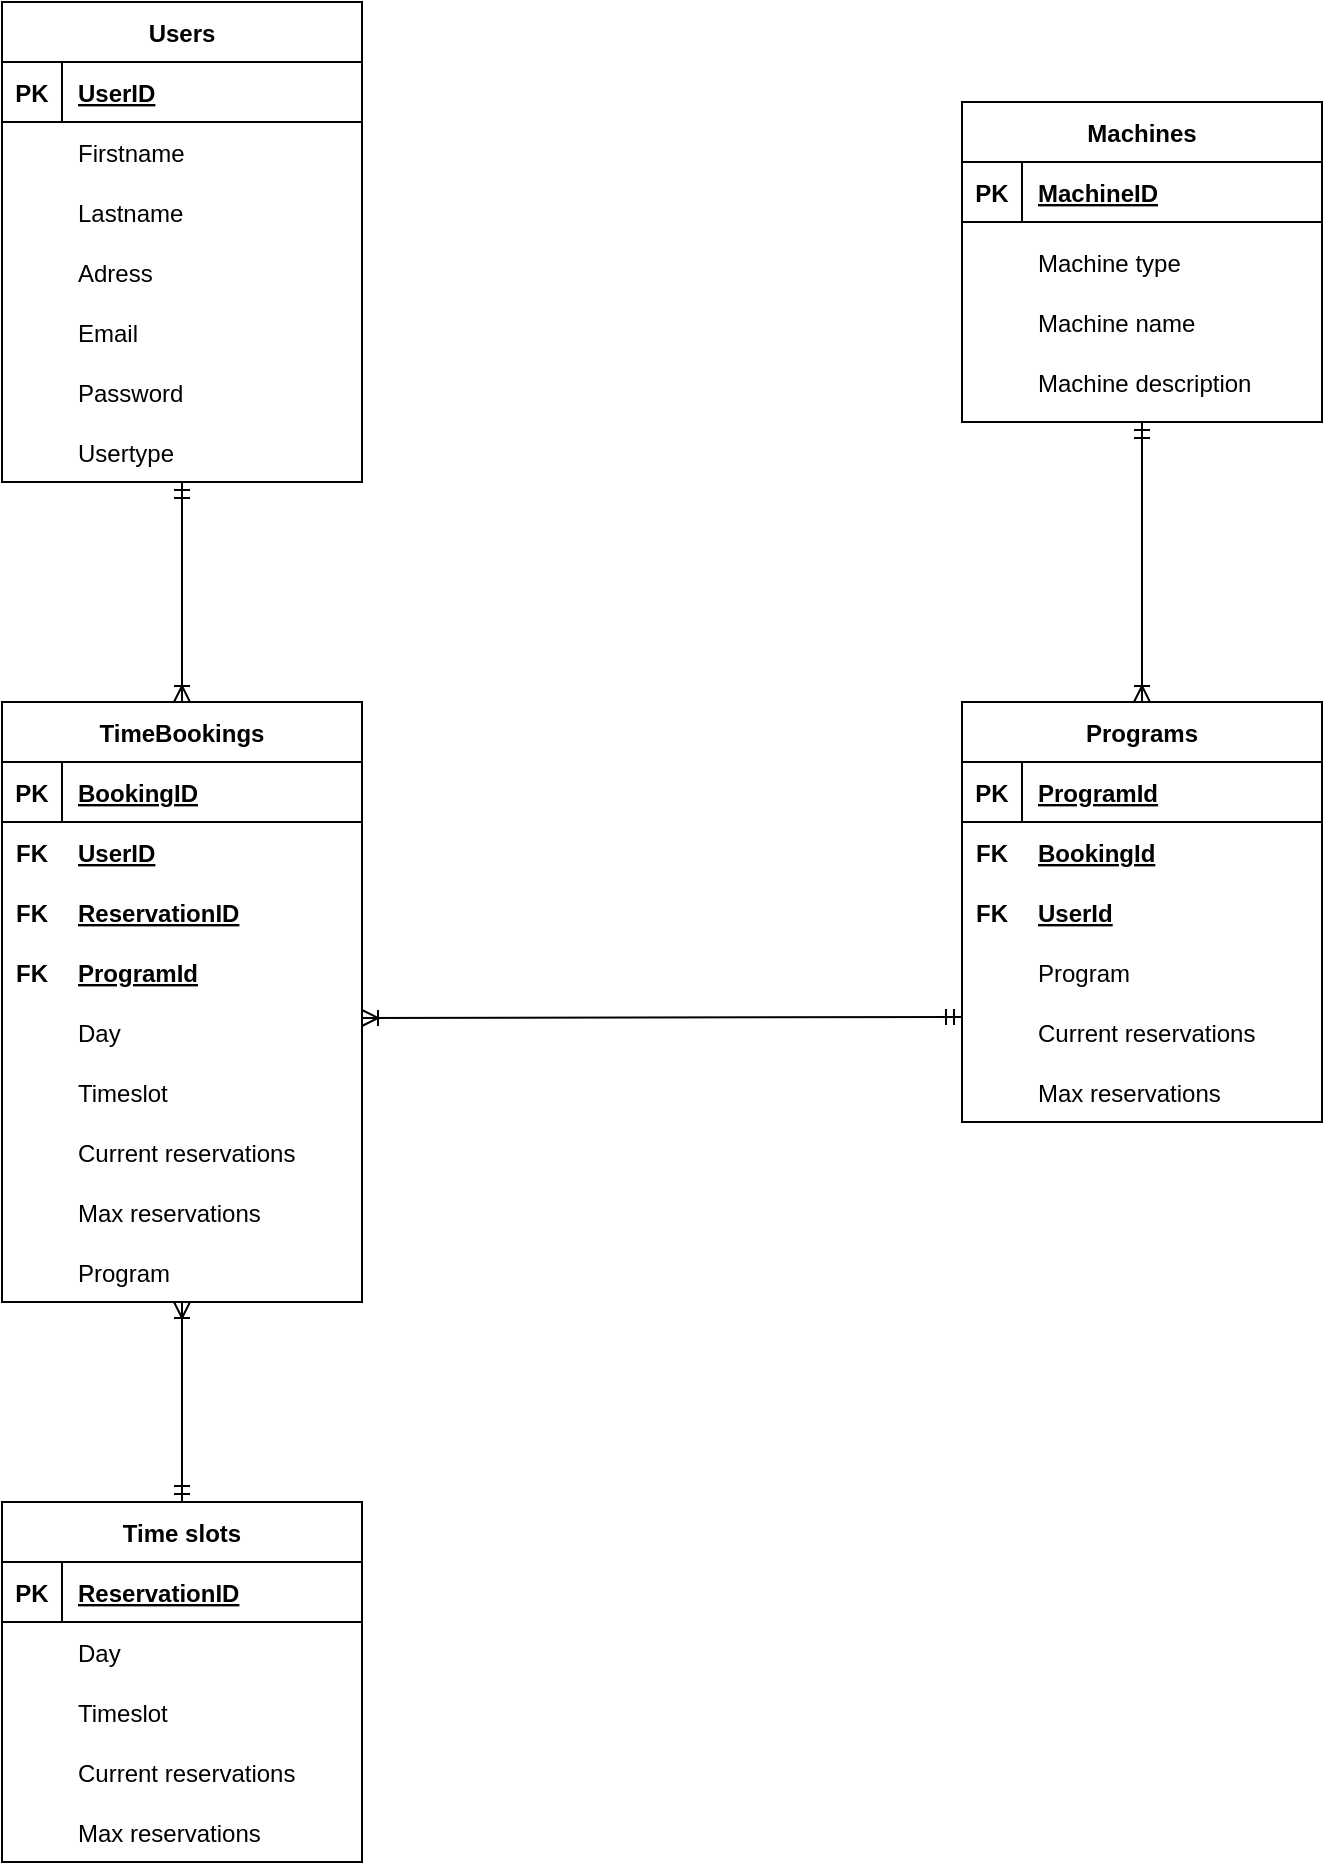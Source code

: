 <mxfile version="17.4.5" type="device"><diagram id="R2lEEEUBdFMjLlhIrx00" name="Page-1"><mxGraphModel dx="2076" dy="1038" grid="0" gridSize="10" guides="1" tooltips="1" connect="1" arrows="1" fold="1" page="1" pageScale="1" pageWidth="850" pageHeight="1100" math="0" shadow="0" extFonts="Permanent Marker^https://fonts.googleapis.com/css?family=Permanent+Marker"><root><mxCell id="0"/><mxCell id="1" parent="0"/><mxCell id="HYd5FJW_tqJQWdOo6euK-1" value="Users" style="shape=table;startSize=30;container=1;collapsible=1;childLayout=tableLayout;fixedRows=1;rowLines=0;fontStyle=1;align=center;resizeLast=1;" parent="1" vertex="1"><mxGeometry x="120" y="50" width="180" height="240" as="geometry"/></mxCell><mxCell id="HYd5FJW_tqJQWdOo6euK-2" value="" style="shape=tableRow;horizontal=0;startSize=0;swimlaneHead=0;swimlaneBody=0;fillColor=none;collapsible=0;dropTarget=0;points=[[0,0.5],[1,0.5]];portConstraint=eastwest;top=0;left=0;right=0;bottom=1;" parent="HYd5FJW_tqJQWdOo6euK-1" vertex="1"><mxGeometry y="30" width="180" height="30" as="geometry"/></mxCell><mxCell id="HYd5FJW_tqJQWdOo6euK-3" value="PK" style="shape=partialRectangle;connectable=0;fillColor=none;top=0;left=0;bottom=0;right=0;fontStyle=1;overflow=hidden;" parent="HYd5FJW_tqJQWdOo6euK-2" vertex="1"><mxGeometry width="30" height="30" as="geometry"><mxRectangle width="30" height="30" as="alternateBounds"/></mxGeometry></mxCell><mxCell id="HYd5FJW_tqJQWdOo6euK-4" value="UserID" style="shape=partialRectangle;connectable=0;fillColor=none;top=0;left=0;bottom=0;right=0;align=left;spacingLeft=6;fontStyle=5;overflow=hidden;" parent="HYd5FJW_tqJQWdOo6euK-2" vertex="1"><mxGeometry x="30" width="150" height="30" as="geometry"><mxRectangle width="150" height="30" as="alternateBounds"/></mxGeometry></mxCell><mxCell id="HYd5FJW_tqJQWdOo6euK-40" value="TimeBookings" style="shape=table;startSize=30;container=1;collapsible=1;childLayout=tableLayout;fixedRows=1;rowLines=0;fontStyle=1;align=center;resizeLast=1;" parent="1" vertex="1"><mxGeometry x="120" y="400" width="180" height="300" as="geometry"/></mxCell><mxCell id="HYd5FJW_tqJQWdOo6euK-41" value="" style="shape=tableRow;horizontal=0;startSize=0;swimlaneHead=0;swimlaneBody=0;fillColor=none;collapsible=0;dropTarget=0;points=[[0,0.5],[1,0.5]];portConstraint=eastwest;top=0;left=0;right=0;bottom=1;" parent="HYd5FJW_tqJQWdOo6euK-40" vertex="1"><mxGeometry y="30" width="180" height="30" as="geometry"/></mxCell><mxCell id="HYd5FJW_tqJQWdOo6euK-42" value="PK" style="shape=partialRectangle;connectable=0;fillColor=none;top=0;left=0;bottom=0;right=0;fontStyle=1;overflow=hidden;" parent="HYd5FJW_tqJQWdOo6euK-41" vertex="1"><mxGeometry width="30" height="30" as="geometry"><mxRectangle width="30" height="30" as="alternateBounds"/></mxGeometry></mxCell><mxCell id="HYd5FJW_tqJQWdOo6euK-43" value="BookingID" style="shape=partialRectangle;connectable=0;fillColor=none;top=0;left=0;bottom=0;right=0;align=left;spacingLeft=6;fontStyle=5;overflow=hidden;" parent="HYd5FJW_tqJQWdOo6euK-41" vertex="1"><mxGeometry x="30" width="150" height="30" as="geometry"><mxRectangle width="150" height="30" as="alternateBounds"/></mxGeometry></mxCell><mxCell id="HYd5FJW_tqJQWdOo6euK-53" value="Time slots" style="shape=table;startSize=30;container=1;collapsible=1;childLayout=tableLayout;fixedRows=1;rowLines=0;fontStyle=1;align=center;resizeLast=1;" parent="1" vertex="1"><mxGeometry x="120" y="800" width="180" height="180" as="geometry"/></mxCell><mxCell id="HYd5FJW_tqJQWdOo6euK-54" value="" style="shape=tableRow;horizontal=0;startSize=0;swimlaneHead=0;swimlaneBody=0;fillColor=none;collapsible=0;dropTarget=0;points=[[0,0.5],[1,0.5]];portConstraint=eastwest;top=0;left=0;right=0;bottom=1;" parent="HYd5FJW_tqJQWdOo6euK-53" vertex="1"><mxGeometry y="30" width="180" height="30" as="geometry"/></mxCell><mxCell id="HYd5FJW_tqJQWdOo6euK-55" value="PK" style="shape=partialRectangle;connectable=0;fillColor=none;top=0;left=0;bottom=0;right=0;fontStyle=1;overflow=hidden;" parent="HYd5FJW_tqJQWdOo6euK-54" vertex="1"><mxGeometry width="30" height="30" as="geometry"><mxRectangle width="30" height="30" as="alternateBounds"/></mxGeometry></mxCell><mxCell id="HYd5FJW_tqJQWdOo6euK-56" value="ReservationID" style="shape=partialRectangle;connectable=0;fillColor=none;top=0;left=0;bottom=0;right=0;align=left;spacingLeft=6;fontStyle=5;overflow=hidden;" parent="HYd5FJW_tqJQWdOo6euK-54" vertex="1"><mxGeometry x="30" width="150" height="30" as="geometry"><mxRectangle width="150" height="30" as="alternateBounds"/></mxGeometry></mxCell><mxCell id="HYd5FJW_tqJQWdOo6euK-66" value="Machines" style="shape=table;startSize=30;container=1;collapsible=1;childLayout=tableLayout;fixedRows=1;rowLines=0;fontStyle=1;align=center;resizeLast=1;" parent="1" vertex="1"><mxGeometry x="600" y="100" width="180" height="160" as="geometry"/></mxCell><mxCell id="HYd5FJW_tqJQWdOo6euK-67" value="" style="shape=tableRow;horizontal=0;startSize=0;swimlaneHead=0;swimlaneBody=0;fillColor=none;collapsible=0;dropTarget=0;points=[[0,0.5],[1,0.5]];portConstraint=eastwest;top=0;left=0;right=0;bottom=1;" parent="HYd5FJW_tqJQWdOo6euK-66" vertex="1"><mxGeometry y="30" width="180" height="30" as="geometry"/></mxCell><mxCell id="HYd5FJW_tqJQWdOo6euK-68" value="PK" style="shape=partialRectangle;connectable=0;fillColor=none;top=0;left=0;bottom=0;right=0;fontStyle=1;overflow=hidden;" parent="HYd5FJW_tqJQWdOo6euK-67" vertex="1"><mxGeometry width="30" height="30" as="geometry"><mxRectangle width="30" height="30" as="alternateBounds"/></mxGeometry></mxCell><mxCell id="HYd5FJW_tqJQWdOo6euK-69" value="MachineID" style="shape=partialRectangle;connectable=0;fillColor=none;top=0;left=0;bottom=0;right=0;align=left;spacingLeft=6;fontStyle=5;overflow=hidden;" parent="HYd5FJW_tqJQWdOo6euK-67" vertex="1"><mxGeometry x="30" width="150" height="30" as="geometry"><mxRectangle width="150" height="30" as="alternateBounds"/></mxGeometry></mxCell><mxCell id="HYd5FJW_tqJQWdOo6euK-79" value="Email" style="shape=partialRectangle;connectable=0;fillColor=none;top=0;left=0;bottom=0;right=0;align=left;spacingLeft=6;overflow=hidden;" parent="1" vertex="1"><mxGeometry x="150" y="200" width="150" height="30" as="geometry"><mxRectangle width="150" height="30" as="alternateBounds"/></mxGeometry></mxCell><mxCell id="HYd5FJW_tqJQWdOo6euK-80" value="Password" style="shape=partialRectangle;connectable=0;fillColor=none;top=0;left=0;bottom=0;right=0;align=left;spacingLeft=6;overflow=hidden;" parent="1" vertex="1"><mxGeometry x="150" y="230" width="150" height="30" as="geometry"><mxRectangle width="150" height="30" as="alternateBounds"/></mxGeometry></mxCell><mxCell id="HYd5FJW_tqJQWdOo6euK-88" value="" style="fontSize=12;html=1;endArrow=ERoneToMany;startArrow=ERmandOne;rounded=0;entryX=0.5;entryY=0;entryDx=0;entryDy=0;" parent="1" target="HYd5FJW_tqJQWdOo6euK-40" edge="1"><mxGeometry width="100" height="100" relative="1" as="geometry"><mxPoint x="210" y="290" as="sourcePoint"/><mxPoint x="310" y="165" as="targetPoint"/><Array as="points"/></mxGeometry></mxCell><mxCell id="HYd5FJW_tqJQWdOo6euK-89" value="" style="fontSize=12;html=1;endArrow=ERoneToMany;startArrow=ERmandOne;rounded=0;exitX=0.5;exitY=0;exitDx=0;exitDy=0;" parent="1" source="HYd5FJW_tqJQWdOo6euK-53" edge="1"><mxGeometry width="100" height="100" relative="1" as="geometry"><mxPoint x="220" y="300" as="sourcePoint"/><mxPoint x="210" y="700" as="targetPoint"/><Array as="points"/></mxGeometry></mxCell><mxCell id="8Y5aUoMCav1ySHdOc9fK-1" value="Usertype" style="shape=partialRectangle;connectable=0;fillColor=none;top=0;left=0;bottom=0;right=0;align=left;spacingLeft=6;overflow=hidden;" parent="1" vertex="1"><mxGeometry x="150" y="260" width="150" height="30" as="geometry"><mxRectangle width="150" height="30" as="alternateBounds"/></mxGeometry></mxCell><mxCell id="8Y5aUoMCav1ySHdOc9fK-2" value="Current reservations" style="shape=partialRectangle;connectable=0;fillColor=none;top=0;left=0;bottom=0;right=0;align=left;spacingLeft=6;overflow=hidden;" parent="1" vertex="1"><mxGeometry x="150" y="920" width="150" height="30" as="geometry"><mxRectangle width="150" height="30" as="alternateBounds"/></mxGeometry></mxCell><mxCell id="8Y5aUoMCav1ySHdOc9fK-3" value="Day" style="shape=partialRectangle;connectable=0;fillColor=none;top=0;left=0;bottom=0;right=0;align=left;spacingLeft=6;overflow=hidden;" parent="1" vertex="1"><mxGeometry x="150" y="860" width="150" height="30" as="geometry"><mxRectangle width="150" height="30" as="alternateBounds"/></mxGeometry></mxCell><mxCell id="8Y5aUoMCav1ySHdOc9fK-4" value="Timeslot" style="shape=partialRectangle;connectable=0;fillColor=none;top=0;left=0;bottom=0;right=0;align=left;spacingLeft=6;overflow=hidden;" parent="1" vertex="1"><mxGeometry x="150" y="890" width="150" height="30" as="geometry"><mxRectangle width="150" height="30" as="alternateBounds"/></mxGeometry></mxCell><mxCell id="8Y5aUoMCav1ySHdOc9fK-5" value="Max reservations" style="shape=partialRectangle;connectable=0;fillColor=none;top=0;left=0;bottom=0;right=0;align=left;spacingLeft=6;overflow=hidden;" parent="1" vertex="1"><mxGeometry x="150" y="950" width="150" height="30" as="geometry"><mxRectangle width="150" height="30" as="alternateBounds"/></mxGeometry></mxCell><mxCell id="8Y5aUoMCav1ySHdOc9fK-15" value="Firstname" style="shape=partialRectangle;connectable=0;fillColor=none;top=0;left=0;bottom=0;right=0;align=left;spacingLeft=6;overflow=hidden;" parent="1" vertex="1"><mxGeometry x="150" y="110" width="150" height="30" as="geometry"><mxRectangle width="150" height="30" as="alternateBounds"/></mxGeometry></mxCell><mxCell id="8Y5aUoMCav1ySHdOc9fK-16" value="Lastname" style="shape=partialRectangle;connectable=0;fillColor=none;top=0;left=0;bottom=0;right=0;align=left;spacingLeft=6;overflow=hidden;" parent="1" vertex="1"><mxGeometry x="150" y="140" width="150" height="30" as="geometry"><mxRectangle width="150" height="30" as="alternateBounds"/></mxGeometry></mxCell><mxCell id="8Y5aUoMCav1ySHdOc9fK-17" value="Adress" style="shape=partialRectangle;connectable=0;fillColor=none;top=0;left=0;bottom=0;right=0;align=left;spacingLeft=6;overflow=hidden;" parent="1" vertex="1"><mxGeometry x="150" y="170" width="150" height="30" as="geometry"><mxRectangle width="150" height="30" as="alternateBounds"/></mxGeometry></mxCell><mxCell id="8Y5aUoMCav1ySHdOc9fK-19" value="UserID" style="shape=partialRectangle;connectable=0;fillColor=none;top=0;left=0;bottom=0;right=0;align=left;spacingLeft=6;fontStyle=5;overflow=hidden;" parent="1" vertex="1"><mxGeometry x="150" y="460" width="150" height="30" as="geometry"><mxRectangle width="150" height="30" as="alternateBounds"/></mxGeometry></mxCell><mxCell id="8Y5aUoMCav1ySHdOc9fK-20" value="ReservationID" style="shape=partialRectangle;connectable=0;fillColor=none;top=0;left=0;bottom=0;right=0;align=left;spacingLeft=6;fontStyle=5;overflow=hidden;" parent="1" vertex="1"><mxGeometry x="150" y="490" width="150" height="30" as="geometry"><mxRectangle width="150" height="30" as="alternateBounds"/></mxGeometry></mxCell><mxCell id="8Y5aUoMCav1ySHdOc9fK-21" value="ProgramId" style="shape=partialRectangle;connectable=0;fillColor=none;top=0;left=0;bottom=0;right=0;align=left;spacingLeft=6;fontStyle=5;overflow=hidden;" parent="1" vertex="1"><mxGeometry x="150" y="520" width="150" height="30" as="geometry"><mxRectangle width="150" height="30" as="alternateBounds"/></mxGeometry></mxCell><mxCell id="8Y5aUoMCav1ySHdOc9fK-22" value="FK" style="shape=partialRectangle;connectable=0;fillColor=none;top=0;left=0;bottom=0;right=0;fontStyle=1;overflow=hidden;" parent="1" vertex="1"><mxGeometry x="120" y="460" width="30" height="30" as="geometry"><mxRectangle width="30" height="30" as="alternateBounds"/></mxGeometry></mxCell><mxCell id="8Y5aUoMCav1ySHdOc9fK-23" value="FK" style="shape=partialRectangle;connectable=0;fillColor=none;top=0;left=0;bottom=0;right=0;fontStyle=1;overflow=hidden;" parent="1" vertex="1"><mxGeometry x="120" y="490" width="30" height="30" as="geometry"><mxRectangle width="30" height="30" as="alternateBounds"/></mxGeometry></mxCell><mxCell id="8Y5aUoMCav1ySHdOc9fK-24" value="FK" style="shape=partialRectangle;connectable=0;fillColor=none;top=0;left=0;bottom=0;right=0;fontStyle=1;overflow=hidden;" parent="1" vertex="1"><mxGeometry x="120" y="520" width="30" height="30" as="geometry"><mxRectangle width="30" height="30" as="alternateBounds"/></mxGeometry></mxCell><mxCell id="8Y5aUoMCav1ySHdOc9fK-30" value="Machine type" style="shape=partialRectangle;connectable=0;fillColor=none;top=0;left=0;bottom=0;right=0;align=left;spacingLeft=6;overflow=hidden;" parent="1" vertex="1"><mxGeometry x="630" y="165" width="150" height="30" as="geometry"><mxRectangle width="150" height="30" as="alternateBounds"/></mxGeometry></mxCell><mxCell id="oRa1V-He5DllBAJYN-ce-2" value="Programs" style="shape=table;startSize=30;container=1;collapsible=1;childLayout=tableLayout;fixedRows=1;rowLines=0;fontStyle=1;align=center;resizeLast=1;" vertex="1" parent="1"><mxGeometry x="600" y="400" width="180" height="210" as="geometry"/></mxCell><mxCell id="oRa1V-He5DllBAJYN-ce-3" value="" style="shape=tableRow;horizontal=0;startSize=0;swimlaneHead=0;swimlaneBody=0;fillColor=none;collapsible=0;dropTarget=0;points=[[0,0.5],[1,0.5]];portConstraint=eastwest;top=0;left=0;right=0;bottom=1;" vertex="1" parent="oRa1V-He5DllBAJYN-ce-2"><mxGeometry y="30" width="180" height="30" as="geometry"/></mxCell><mxCell id="oRa1V-He5DllBAJYN-ce-4" value="PK" style="shape=partialRectangle;connectable=0;fillColor=none;top=0;left=0;bottom=0;right=0;fontStyle=1;overflow=hidden;" vertex="1" parent="oRa1V-He5DllBAJYN-ce-3"><mxGeometry width="30" height="30" as="geometry"><mxRectangle width="30" height="30" as="alternateBounds"/></mxGeometry></mxCell><mxCell id="oRa1V-He5DllBAJYN-ce-5" value="ProgramId" style="shape=partialRectangle;connectable=0;fillColor=none;top=0;left=0;bottom=0;right=0;align=left;spacingLeft=6;fontStyle=5;overflow=hidden;" vertex="1" parent="oRa1V-He5DllBAJYN-ce-3"><mxGeometry x="30" width="150" height="30" as="geometry"><mxRectangle width="150" height="30" as="alternateBounds"/></mxGeometry></mxCell><mxCell id="oRa1V-He5DllBAJYN-ce-6" value="Current reservations" style="shape=partialRectangle;connectable=0;fillColor=none;top=0;left=0;bottom=0;right=0;align=left;spacingLeft=6;overflow=hidden;" vertex="1" parent="1"><mxGeometry x="150" y="610" width="150" height="30" as="geometry"><mxRectangle width="150" height="30" as="alternateBounds"/></mxGeometry></mxCell><mxCell id="oRa1V-He5DllBAJYN-ce-7" value="Day" style="shape=partialRectangle;connectable=0;fillColor=none;top=0;left=0;bottom=0;right=0;align=left;spacingLeft=6;overflow=hidden;" vertex="1" parent="1"><mxGeometry x="150" y="550" width="150" height="30" as="geometry"><mxRectangle width="150" height="30" as="alternateBounds"/></mxGeometry></mxCell><mxCell id="oRa1V-He5DllBAJYN-ce-8" value="Timeslot" style="shape=partialRectangle;connectable=0;fillColor=none;top=0;left=0;bottom=0;right=0;align=left;spacingLeft=6;overflow=hidden;" vertex="1" parent="1"><mxGeometry x="150" y="580" width="150" height="30" as="geometry"><mxRectangle width="150" height="30" as="alternateBounds"/></mxGeometry></mxCell><mxCell id="oRa1V-He5DllBAJYN-ce-9" value="Max reservations" style="shape=partialRectangle;connectable=0;fillColor=none;top=0;left=0;bottom=0;right=0;align=left;spacingLeft=6;overflow=hidden;" vertex="1" parent="1"><mxGeometry x="150" y="640" width="150" height="30" as="geometry"><mxRectangle width="150" height="30" as="alternateBounds"/></mxGeometry></mxCell><mxCell id="oRa1V-He5DllBAJYN-ce-10" value="Program" style="shape=partialRectangle;connectable=0;fillColor=none;top=0;left=0;bottom=0;right=0;align=left;spacingLeft=6;overflow=hidden;" vertex="1" parent="1"><mxGeometry x="150" y="670" width="150" height="30" as="geometry"><mxRectangle width="150" height="30" as="alternateBounds"/></mxGeometry></mxCell><mxCell id="oRa1V-He5DllBAJYN-ce-11" value="Program" style="shape=partialRectangle;connectable=0;fillColor=none;top=0;left=0;bottom=0;right=0;align=left;spacingLeft=6;overflow=hidden;" vertex="1" parent="1"><mxGeometry x="630" y="520" width="150" height="30" as="geometry"><mxRectangle width="150" height="30" as="alternateBounds"/></mxGeometry></mxCell><mxCell id="oRa1V-He5DllBAJYN-ce-13" value="Current reservations" style="shape=partialRectangle;connectable=0;fillColor=none;top=0;left=0;bottom=0;right=0;align=left;spacingLeft=6;overflow=hidden;" vertex="1" parent="1"><mxGeometry x="630" y="550" width="150" height="30" as="geometry"><mxRectangle width="150" height="30" as="alternateBounds"/></mxGeometry></mxCell><mxCell id="oRa1V-He5DllBAJYN-ce-14" value="Max reservations" style="shape=partialRectangle;connectable=0;fillColor=none;top=0;left=0;bottom=0;right=0;align=left;spacingLeft=6;overflow=hidden;" vertex="1" parent="1"><mxGeometry x="630" y="580" width="150" height="30" as="geometry"><mxRectangle width="150" height="30" as="alternateBounds"/></mxGeometry></mxCell><mxCell id="oRa1V-He5DllBAJYN-ce-15" value="Machine name" style="shape=partialRectangle;connectable=0;fillColor=none;top=0;left=0;bottom=0;right=0;align=left;spacingLeft=6;overflow=hidden;" vertex="1" parent="1"><mxGeometry x="630" y="195" width="150" height="30" as="geometry"><mxRectangle width="150" height="30" as="alternateBounds"/></mxGeometry></mxCell><mxCell id="oRa1V-He5DllBAJYN-ce-16" value="Machine description" style="shape=partialRectangle;connectable=0;fillColor=none;top=0;left=0;bottom=0;right=0;align=left;spacingLeft=6;overflow=hidden;" vertex="1" parent="1"><mxGeometry x="630" y="225" width="150" height="30" as="geometry"><mxRectangle width="150" height="30" as="alternateBounds"/></mxGeometry></mxCell><mxCell id="oRa1V-He5DllBAJYN-ce-17" value="" style="fontSize=12;html=1;endArrow=ERoneToMany;startArrow=ERmandOne;rounded=0;entryX=0.5;entryY=0;entryDx=0;entryDy=0;exitX=0.5;exitY=1;exitDx=0;exitDy=0;" edge="1" parent="1" source="HYd5FJW_tqJQWdOo6euK-66" target="oRa1V-He5DllBAJYN-ce-2"><mxGeometry width="100" height="100" relative="1" as="geometry"><mxPoint x="220" y="330" as="sourcePoint"/><mxPoint x="220" y="410" as="targetPoint"/><Array as="points"/></mxGeometry></mxCell><mxCell id="oRa1V-He5DllBAJYN-ce-18" value="" style="fontSize=12;html=1;endArrow=ERoneToMany;startArrow=ERmandOne;rounded=0;exitX=0;exitY=0.75;exitDx=0;exitDy=0;" edge="1" parent="1" source="oRa1V-He5DllBAJYN-ce-2"><mxGeometry width="100" height="100" relative="1" as="geometry"><mxPoint x="220" y="330" as="sourcePoint"/><mxPoint x="300" y="558" as="targetPoint"/><Array as="points"/></mxGeometry></mxCell><mxCell id="oRa1V-He5DllBAJYN-ce-19" value="FK" style="shape=partialRectangle;connectable=0;fillColor=none;top=0;left=0;bottom=0;right=0;fontStyle=1;overflow=hidden;" vertex="1" parent="1"><mxGeometry x="600" y="460" width="30" height="30" as="geometry"><mxRectangle width="30" height="30" as="alternateBounds"/></mxGeometry></mxCell><mxCell id="oRa1V-He5DllBAJYN-ce-21" value="BookingId" style="shape=partialRectangle;connectable=0;fillColor=none;top=0;left=0;bottom=0;right=0;align=left;spacingLeft=6;fontStyle=5;overflow=hidden;" vertex="1" parent="1"><mxGeometry x="630" y="460" width="150" height="30" as="geometry"><mxRectangle width="150" height="30" as="alternateBounds"/></mxGeometry></mxCell><mxCell id="oRa1V-He5DllBAJYN-ce-22" value="UserId" style="shape=partialRectangle;connectable=0;fillColor=none;top=0;left=0;bottom=0;right=0;align=left;spacingLeft=6;fontStyle=5;overflow=hidden;" vertex="1" parent="1"><mxGeometry x="630" y="490" width="150" height="30" as="geometry"><mxRectangle width="150" height="30" as="alternateBounds"/></mxGeometry></mxCell><mxCell id="oRa1V-He5DllBAJYN-ce-23" value="FK" style="shape=partialRectangle;connectable=0;fillColor=none;top=0;left=0;bottom=0;right=0;fontStyle=1;overflow=hidden;" vertex="1" parent="1"><mxGeometry x="600" y="490" width="30" height="30" as="geometry"><mxRectangle width="30" height="30" as="alternateBounds"/></mxGeometry></mxCell></root></mxGraphModel></diagram></mxfile>